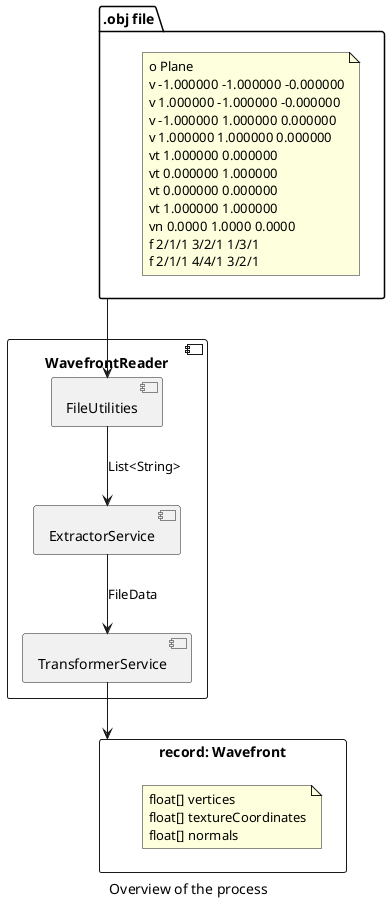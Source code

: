 @startuml

package ".obj file" as objFile {
    note "o Plane\nv -1.000000 -1.000000 -0.000000\nv 1.000000 -1.000000 -0.000000\nv -1.000000 1.000000 0.000000\nv 1.000000 1.000000 0.000000\nvt 1.000000 0.000000\nvt 0.000000 1.000000\nvt 0.000000 0.000000\nvt 1.000000 1.000000\nvn 0.0000 1.0000 0.0000\nf 2/1/1 3/2/1 1/3/1\nf 2/1/1 4/4/1 3/2/1" as N1
}

component WavefrontReader {
    component FileUtilities
    component ExtractorService
    component TransformerService
}

rectangle "record: Wavefront" as Wavefront {
    note "float[] vertices\nfloat[] textureCoordinates\nfloat[] normals" as N2
}

FileUtilities -down-> ExtractorService : List<String>
ExtractorService -down-> TransformerService : FileData
objFile -down-> FileUtilities
TransformerService -down-> Wavefront

caption Overview of the process

@enduml